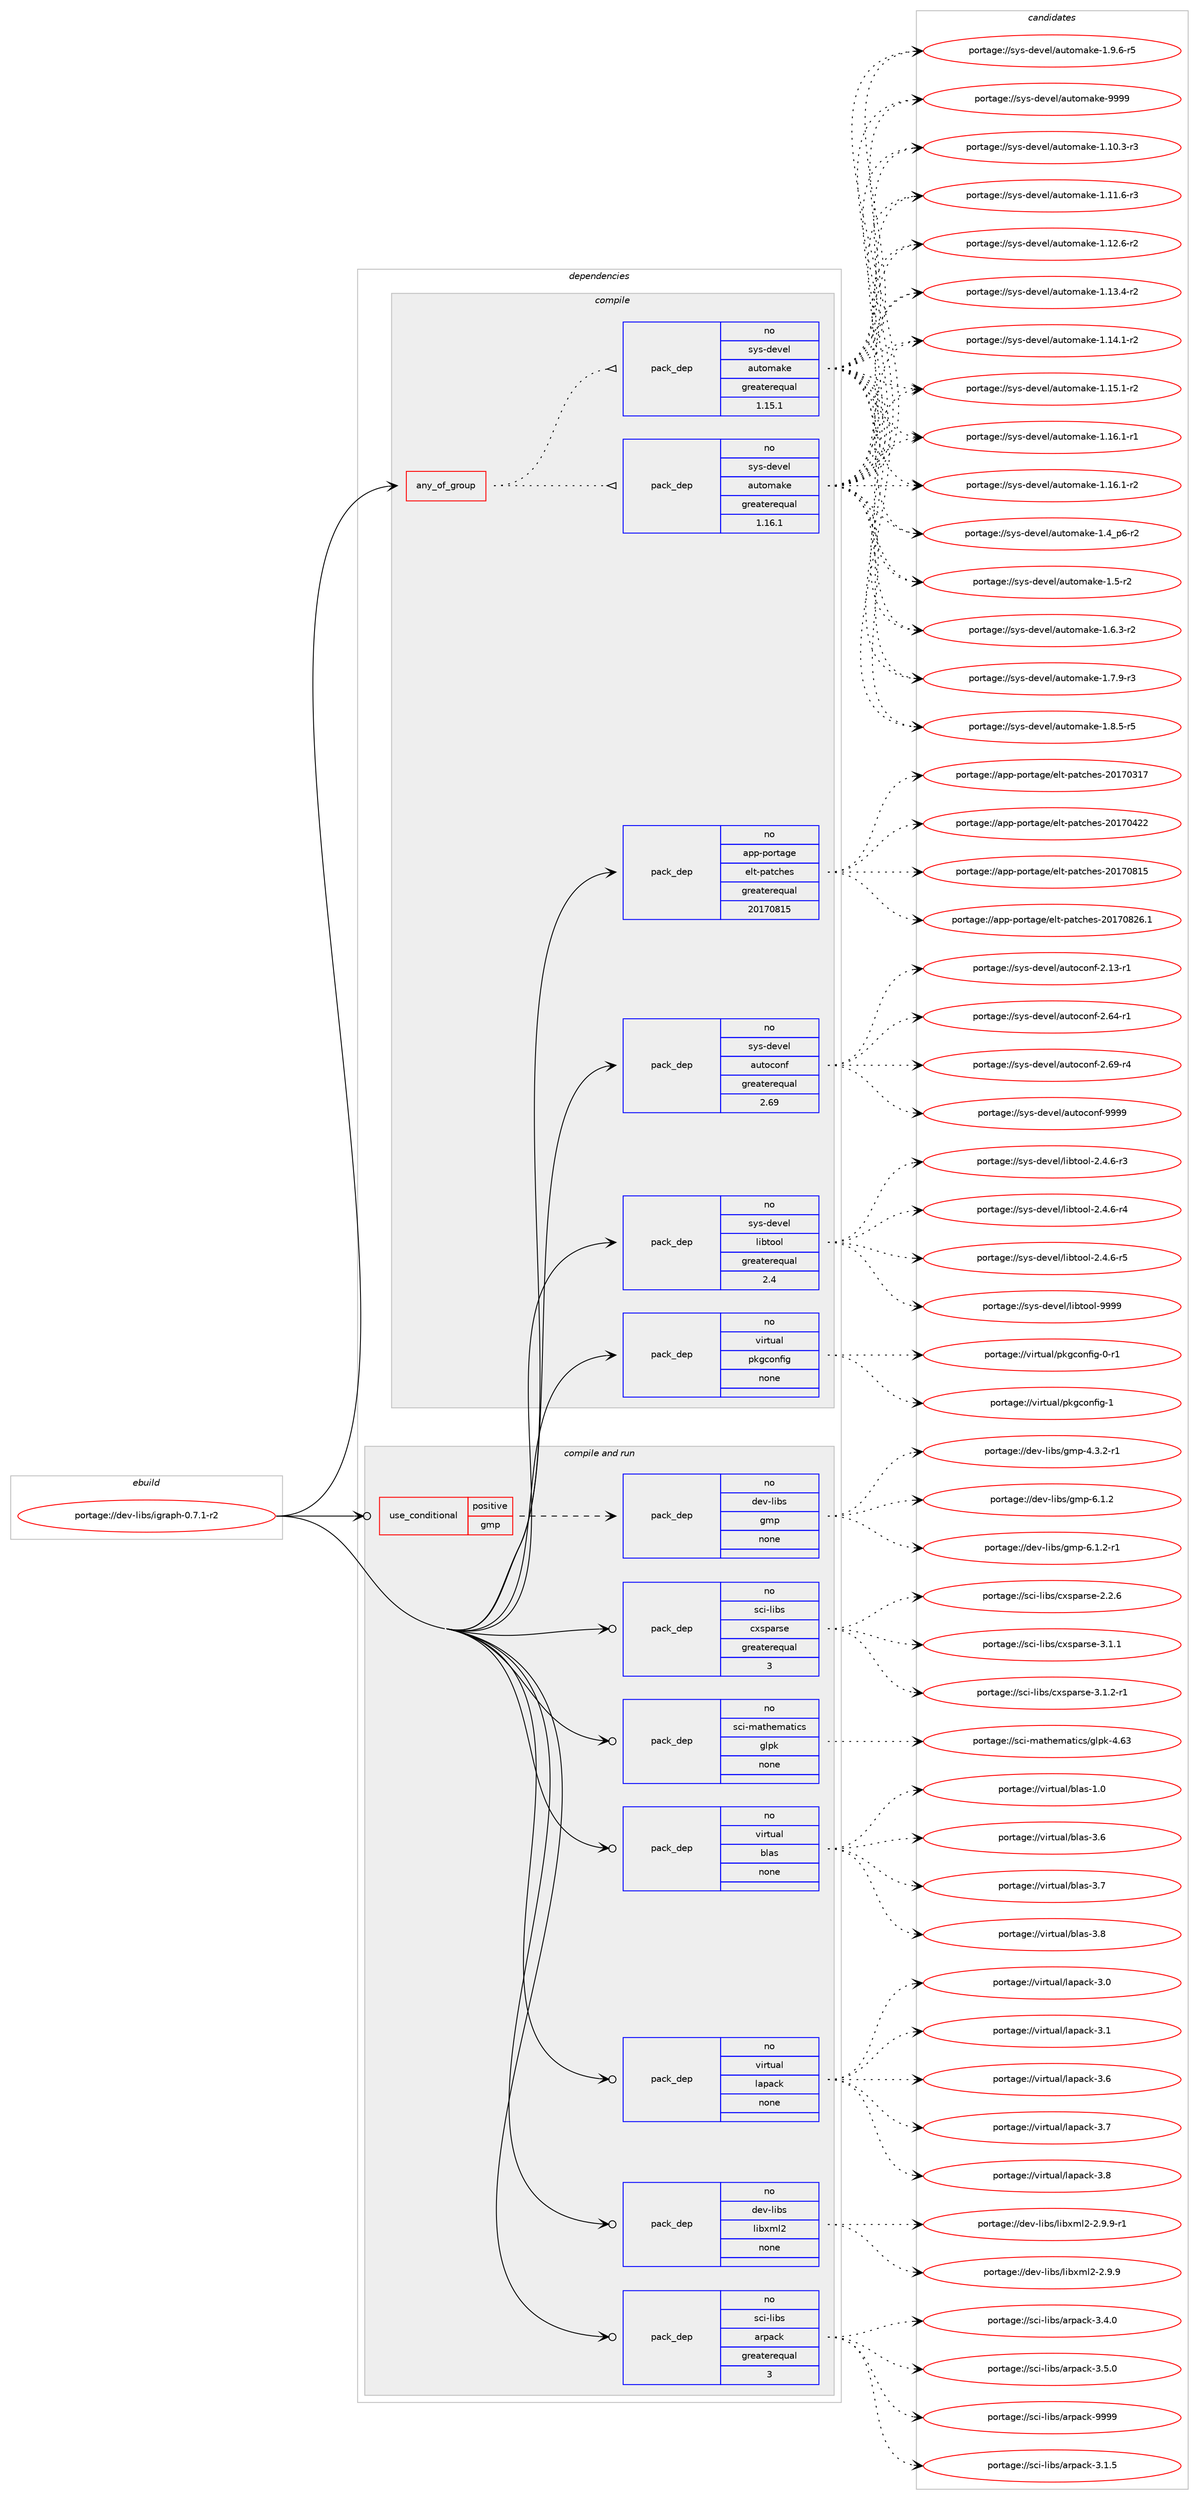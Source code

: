 digraph prolog {

# *************
# Graph options
# *************

newrank=true;
concentrate=true;
compound=true;
graph [rankdir=LR,fontname=Helvetica,fontsize=10,ranksep=1.5];#, ranksep=2.5, nodesep=0.2];
edge  [arrowhead=vee];
node  [fontname=Helvetica,fontsize=10];

# **********
# The ebuild
# **********

subgraph cluster_leftcol {
color=gray;
rank=same;
label=<<i>ebuild</i>>;
id [label="portage://dev-libs/igraph-0.7.1-r2", color=red, width=4, href="../dev-libs/igraph-0.7.1-r2.svg"];
}

# ****************
# The dependencies
# ****************

subgraph cluster_midcol {
color=gray;
label=<<i>dependencies</i>>;
subgraph cluster_compile {
fillcolor="#eeeeee";
style=filled;
label=<<i>compile</i>>;
subgraph any2875 {
dependency99336 [label=<<TABLE BORDER="0" CELLBORDER="1" CELLSPACING="0" CELLPADDING="4"><TR><TD CELLPADDING="10">any_of_group</TD></TR></TABLE>>, shape=none, color=red];subgraph pack75610 {
dependency99337 [label=<<TABLE BORDER="0" CELLBORDER="1" CELLSPACING="0" CELLPADDING="4" WIDTH="220"><TR><TD ROWSPAN="6" CELLPADDING="30">pack_dep</TD></TR><TR><TD WIDTH="110">no</TD></TR><TR><TD>sys-devel</TD></TR><TR><TD>automake</TD></TR><TR><TD>greaterequal</TD></TR><TR><TD>1.16.1</TD></TR></TABLE>>, shape=none, color=blue];
}
dependency99336:e -> dependency99337:w [weight=20,style="dotted",arrowhead="oinv"];
subgraph pack75611 {
dependency99338 [label=<<TABLE BORDER="0" CELLBORDER="1" CELLSPACING="0" CELLPADDING="4" WIDTH="220"><TR><TD ROWSPAN="6" CELLPADDING="30">pack_dep</TD></TR><TR><TD WIDTH="110">no</TD></TR><TR><TD>sys-devel</TD></TR><TR><TD>automake</TD></TR><TR><TD>greaterequal</TD></TR><TR><TD>1.15.1</TD></TR></TABLE>>, shape=none, color=blue];
}
dependency99336:e -> dependency99338:w [weight=20,style="dotted",arrowhead="oinv"];
}
id:e -> dependency99336:w [weight=20,style="solid",arrowhead="vee"];
subgraph pack75612 {
dependency99339 [label=<<TABLE BORDER="0" CELLBORDER="1" CELLSPACING="0" CELLPADDING="4" WIDTH="220"><TR><TD ROWSPAN="6" CELLPADDING="30">pack_dep</TD></TR><TR><TD WIDTH="110">no</TD></TR><TR><TD>app-portage</TD></TR><TR><TD>elt-patches</TD></TR><TR><TD>greaterequal</TD></TR><TR><TD>20170815</TD></TR></TABLE>>, shape=none, color=blue];
}
id:e -> dependency99339:w [weight=20,style="solid",arrowhead="vee"];
subgraph pack75613 {
dependency99340 [label=<<TABLE BORDER="0" CELLBORDER="1" CELLSPACING="0" CELLPADDING="4" WIDTH="220"><TR><TD ROWSPAN="6" CELLPADDING="30">pack_dep</TD></TR><TR><TD WIDTH="110">no</TD></TR><TR><TD>sys-devel</TD></TR><TR><TD>autoconf</TD></TR><TR><TD>greaterequal</TD></TR><TR><TD>2.69</TD></TR></TABLE>>, shape=none, color=blue];
}
id:e -> dependency99340:w [weight=20,style="solid",arrowhead="vee"];
subgraph pack75614 {
dependency99341 [label=<<TABLE BORDER="0" CELLBORDER="1" CELLSPACING="0" CELLPADDING="4" WIDTH="220"><TR><TD ROWSPAN="6" CELLPADDING="30">pack_dep</TD></TR><TR><TD WIDTH="110">no</TD></TR><TR><TD>sys-devel</TD></TR><TR><TD>libtool</TD></TR><TR><TD>greaterequal</TD></TR><TR><TD>2.4</TD></TR></TABLE>>, shape=none, color=blue];
}
id:e -> dependency99341:w [weight=20,style="solid",arrowhead="vee"];
subgraph pack75615 {
dependency99342 [label=<<TABLE BORDER="0" CELLBORDER="1" CELLSPACING="0" CELLPADDING="4" WIDTH="220"><TR><TD ROWSPAN="6" CELLPADDING="30">pack_dep</TD></TR><TR><TD WIDTH="110">no</TD></TR><TR><TD>virtual</TD></TR><TR><TD>pkgconfig</TD></TR><TR><TD>none</TD></TR><TR><TD></TD></TR></TABLE>>, shape=none, color=blue];
}
id:e -> dependency99342:w [weight=20,style="solid",arrowhead="vee"];
}
subgraph cluster_compileandrun {
fillcolor="#eeeeee";
style=filled;
label=<<i>compile and run</i>>;
subgraph cond20792 {
dependency99343 [label=<<TABLE BORDER="0" CELLBORDER="1" CELLSPACING="0" CELLPADDING="4"><TR><TD ROWSPAN="3" CELLPADDING="10">use_conditional</TD></TR><TR><TD>positive</TD></TR><TR><TD>gmp</TD></TR></TABLE>>, shape=none, color=red];
subgraph pack75616 {
dependency99344 [label=<<TABLE BORDER="0" CELLBORDER="1" CELLSPACING="0" CELLPADDING="4" WIDTH="220"><TR><TD ROWSPAN="6" CELLPADDING="30">pack_dep</TD></TR><TR><TD WIDTH="110">no</TD></TR><TR><TD>dev-libs</TD></TR><TR><TD>gmp</TD></TR><TR><TD>none</TD></TR><TR><TD></TD></TR></TABLE>>, shape=none, color=blue];
}
dependency99343:e -> dependency99344:w [weight=20,style="dashed",arrowhead="vee"];
}
id:e -> dependency99343:w [weight=20,style="solid",arrowhead="odotvee"];
subgraph pack75617 {
dependency99345 [label=<<TABLE BORDER="0" CELLBORDER="1" CELLSPACING="0" CELLPADDING="4" WIDTH="220"><TR><TD ROWSPAN="6" CELLPADDING="30">pack_dep</TD></TR><TR><TD WIDTH="110">no</TD></TR><TR><TD>dev-libs</TD></TR><TR><TD>libxml2</TD></TR><TR><TD>none</TD></TR><TR><TD></TD></TR></TABLE>>, shape=none, color=blue];
}
id:e -> dependency99345:w [weight=20,style="solid",arrowhead="odotvee"];
subgraph pack75618 {
dependency99346 [label=<<TABLE BORDER="0" CELLBORDER="1" CELLSPACING="0" CELLPADDING="4" WIDTH="220"><TR><TD ROWSPAN="6" CELLPADDING="30">pack_dep</TD></TR><TR><TD WIDTH="110">no</TD></TR><TR><TD>sci-libs</TD></TR><TR><TD>arpack</TD></TR><TR><TD>greaterequal</TD></TR><TR><TD>3</TD></TR></TABLE>>, shape=none, color=blue];
}
id:e -> dependency99346:w [weight=20,style="solid",arrowhead="odotvee"];
subgraph pack75619 {
dependency99347 [label=<<TABLE BORDER="0" CELLBORDER="1" CELLSPACING="0" CELLPADDING="4" WIDTH="220"><TR><TD ROWSPAN="6" CELLPADDING="30">pack_dep</TD></TR><TR><TD WIDTH="110">no</TD></TR><TR><TD>sci-libs</TD></TR><TR><TD>cxsparse</TD></TR><TR><TD>greaterequal</TD></TR><TR><TD>3</TD></TR></TABLE>>, shape=none, color=blue];
}
id:e -> dependency99347:w [weight=20,style="solid",arrowhead="odotvee"];
subgraph pack75620 {
dependency99348 [label=<<TABLE BORDER="0" CELLBORDER="1" CELLSPACING="0" CELLPADDING="4" WIDTH="220"><TR><TD ROWSPAN="6" CELLPADDING="30">pack_dep</TD></TR><TR><TD WIDTH="110">no</TD></TR><TR><TD>sci-mathematics</TD></TR><TR><TD>glpk</TD></TR><TR><TD>none</TD></TR><TR><TD></TD></TR></TABLE>>, shape=none, color=blue];
}
id:e -> dependency99348:w [weight=20,style="solid",arrowhead="odotvee"];
subgraph pack75621 {
dependency99349 [label=<<TABLE BORDER="0" CELLBORDER="1" CELLSPACING="0" CELLPADDING="4" WIDTH="220"><TR><TD ROWSPAN="6" CELLPADDING="30">pack_dep</TD></TR><TR><TD WIDTH="110">no</TD></TR><TR><TD>virtual</TD></TR><TR><TD>blas</TD></TR><TR><TD>none</TD></TR><TR><TD></TD></TR></TABLE>>, shape=none, color=blue];
}
id:e -> dependency99349:w [weight=20,style="solid",arrowhead="odotvee"];
subgraph pack75622 {
dependency99350 [label=<<TABLE BORDER="0" CELLBORDER="1" CELLSPACING="0" CELLPADDING="4" WIDTH="220"><TR><TD ROWSPAN="6" CELLPADDING="30">pack_dep</TD></TR><TR><TD WIDTH="110">no</TD></TR><TR><TD>virtual</TD></TR><TR><TD>lapack</TD></TR><TR><TD>none</TD></TR><TR><TD></TD></TR></TABLE>>, shape=none, color=blue];
}
id:e -> dependency99350:w [weight=20,style="solid",arrowhead="odotvee"];
}
subgraph cluster_run {
fillcolor="#eeeeee";
style=filled;
label=<<i>run</i>>;
}
}

# **************
# The candidates
# **************

subgraph cluster_choices {
rank=same;
color=gray;
label=<<i>candidates</i>>;

subgraph choice75610 {
color=black;
nodesep=1;
choiceportage11512111545100101118101108479711711611110997107101454946494846514511451 [label="portage://sys-devel/automake-1.10.3-r3", color=red, width=4,href="../sys-devel/automake-1.10.3-r3.svg"];
choiceportage11512111545100101118101108479711711611110997107101454946494946544511451 [label="portage://sys-devel/automake-1.11.6-r3", color=red, width=4,href="../sys-devel/automake-1.11.6-r3.svg"];
choiceportage11512111545100101118101108479711711611110997107101454946495046544511450 [label="portage://sys-devel/automake-1.12.6-r2", color=red, width=4,href="../sys-devel/automake-1.12.6-r2.svg"];
choiceportage11512111545100101118101108479711711611110997107101454946495146524511450 [label="portage://sys-devel/automake-1.13.4-r2", color=red, width=4,href="../sys-devel/automake-1.13.4-r2.svg"];
choiceportage11512111545100101118101108479711711611110997107101454946495246494511450 [label="portage://sys-devel/automake-1.14.1-r2", color=red, width=4,href="../sys-devel/automake-1.14.1-r2.svg"];
choiceportage11512111545100101118101108479711711611110997107101454946495346494511450 [label="portage://sys-devel/automake-1.15.1-r2", color=red, width=4,href="../sys-devel/automake-1.15.1-r2.svg"];
choiceportage11512111545100101118101108479711711611110997107101454946495446494511449 [label="portage://sys-devel/automake-1.16.1-r1", color=red, width=4,href="../sys-devel/automake-1.16.1-r1.svg"];
choiceportage11512111545100101118101108479711711611110997107101454946495446494511450 [label="portage://sys-devel/automake-1.16.1-r2", color=red, width=4,href="../sys-devel/automake-1.16.1-r2.svg"];
choiceportage115121115451001011181011084797117116111109971071014549465295112544511450 [label="portage://sys-devel/automake-1.4_p6-r2", color=red, width=4,href="../sys-devel/automake-1.4_p6-r2.svg"];
choiceportage11512111545100101118101108479711711611110997107101454946534511450 [label="portage://sys-devel/automake-1.5-r2", color=red, width=4,href="../sys-devel/automake-1.5-r2.svg"];
choiceportage115121115451001011181011084797117116111109971071014549465446514511450 [label="portage://sys-devel/automake-1.6.3-r2", color=red, width=4,href="../sys-devel/automake-1.6.3-r2.svg"];
choiceportage115121115451001011181011084797117116111109971071014549465546574511451 [label="portage://sys-devel/automake-1.7.9-r3", color=red, width=4,href="../sys-devel/automake-1.7.9-r3.svg"];
choiceportage115121115451001011181011084797117116111109971071014549465646534511453 [label="portage://sys-devel/automake-1.8.5-r5", color=red, width=4,href="../sys-devel/automake-1.8.5-r5.svg"];
choiceportage115121115451001011181011084797117116111109971071014549465746544511453 [label="portage://sys-devel/automake-1.9.6-r5", color=red, width=4,href="../sys-devel/automake-1.9.6-r5.svg"];
choiceportage115121115451001011181011084797117116111109971071014557575757 [label="portage://sys-devel/automake-9999", color=red, width=4,href="../sys-devel/automake-9999.svg"];
dependency99337:e -> choiceportage11512111545100101118101108479711711611110997107101454946494846514511451:w [style=dotted,weight="100"];
dependency99337:e -> choiceportage11512111545100101118101108479711711611110997107101454946494946544511451:w [style=dotted,weight="100"];
dependency99337:e -> choiceportage11512111545100101118101108479711711611110997107101454946495046544511450:w [style=dotted,weight="100"];
dependency99337:e -> choiceportage11512111545100101118101108479711711611110997107101454946495146524511450:w [style=dotted,weight="100"];
dependency99337:e -> choiceportage11512111545100101118101108479711711611110997107101454946495246494511450:w [style=dotted,weight="100"];
dependency99337:e -> choiceportage11512111545100101118101108479711711611110997107101454946495346494511450:w [style=dotted,weight="100"];
dependency99337:e -> choiceportage11512111545100101118101108479711711611110997107101454946495446494511449:w [style=dotted,weight="100"];
dependency99337:e -> choiceportage11512111545100101118101108479711711611110997107101454946495446494511450:w [style=dotted,weight="100"];
dependency99337:e -> choiceportage115121115451001011181011084797117116111109971071014549465295112544511450:w [style=dotted,weight="100"];
dependency99337:e -> choiceportage11512111545100101118101108479711711611110997107101454946534511450:w [style=dotted,weight="100"];
dependency99337:e -> choiceportage115121115451001011181011084797117116111109971071014549465446514511450:w [style=dotted,weight="100"];
dependency99337:e -> choiceportage115121115451001011181011084797117116111109971071014549465546574511451:w [style=dotted,weight="100"];
dependency99337:e -> choiceportage115121115451001011181011084797117116111109971071014549465646534511453:w [style=dotted,weight="100"];
dependency99337:e -> choiceportage115121115451001011181011084797117116111109971071014549465746544511453:w [style=dotted,weight="100"];
dependency99337:e -> choiceportage115121115451001011181011084797117116111109971071014557575757:w [style=dotted,weight="100"];
}
subgraph choice75611 {
color=black;
nodesep=1;
choiceportage11512111545100101118101108479711711611110997107101454946494846514511451 [label="portage://sys-devel/automake-1.10.3-r3", color=red, width=4,href="../sys-devel/automake-1.10.3-r3.svg"];
choiceportage11512111545100101118101108479711711611110997107101454946494946544511451 [label="portage://sys-devel/automake-1.11.6-r3", color=red, width=4,href="../sys-devel/automake-1.11.6-r3.svg"];
choiceportage11512111545100101118101108479711711611110997107101454946495046544511450 [label="portage://sys-devel/automake-1.12.6-r2", color=red, width=4,href="../sys-devel/automake-1.12.6-r2.svg"];
choiceportage11512111545100101118101108479711711611110997107101454946495146524511450 [label="portage://sys-devel/automake-1.13.4-r2", color=red, width=4,href="../sys-devel/automake-1.13.4-r2.svg"];
choiceportage11512111545100101118101108479711711611110997107101454946495246494511450 [label="portage://sys-devel/automake-1.14.1-r2", color=red, width=4,href="../sys-devel/automake-1.14.1-r2.svg"];
choiceportage11512111545100101118101108479711711611110997107101454946495346494511450 [label="portage://sys-devel/automake-1.15.1-r2", color=red, width=4,href="../sys-devel/automake-1.15.1-r2.svg"];
choiceportage11512111545100101118101108479711711611110997107101454946495446494511449 [label="portage://sys-devel/automake-1.16.1-r1", color=red, width=4,href="../sys-devel/automake-1.16.1-r1.svg"];
choiceportage11512111545100101118101108479711711611110997107101454946495446494511450 [label="portage://sys-devel/automake-1.16.1-r2", color=red, width=4,href="../sys-devel/automake-1.16.1-r2.svg"];
choiceportage115121115451001011181011084797117116111109971071014549465295112544511450 [label="portage://sys-devel/automake-1.4_p6-r2", color=red, width=4,href="../sys-devel/automake-1.4_p6-r2.svg"];
choiceportage11512111545100101118101108479711711611110997107101454946534511450 [label="portage://sys-devel/automake-1.5-r2", color=red, width=4,href="../sys-devel/automake-1.5-r2.svg"];
choiceportage115121115451001011181011084797117116111109971071014549465446514511450 [label="portage://sys-devel/automake-1.6.3-r2", color=red, width=4,href="../sys-devel/automake-1.6.3-r2.svg"];
choiceportage115121115451001011181011084797117116111109971071014549465546574511451 [label="portage://sys-devel/automake-1.7.9-r3", color=red, width=4,href="../sys-devel/automake-1.7.9-r3.svg"];
choiceportage115121115451001011181011084797117116111109971071014549465646534511453 [label="portage://sys-devel/automake-1.8.5-r5", color=red, width=4,href="../sys-devel/automake-1.8.5-r5.svg"];
choiceportage115121115451001011181011084797117116111109971071014549465746544511453 [label="portage://sys-devel/automake-1.9.6-r5", color=red, width=4,href="../sys-devel/automake-1.9.6-r5.svg"];
choiceportage115121115451001011181011084797117116111109971071014557575757 [label="portage://sys-devel/automake-9999", color=red, width=4,href="../sys-devel/automake-9999.svg"];
dependency99338:e -> choiceportage11512111545100101118101108479711711611110997107101454946494846514511451:w [style=dotted,weight="100"];
dependency99338:e -> choiceportage11512111545100101118101108479711711611110997107101454946494946544511451:w [style=dotted,weight="100"];
dependency99338:e -> choiceportage11512111545100101118101108479711711611110997107101454946495046544511450:w [style=dotted,weight="100"];
dependency99338:e -> choiceportage11512111545100101118101108479711711611110997107101454946495146524511450:w [style=dotted,weight="100"];
dependency99338:e -> choiceportage11512111545100101118101108479711711611110997107101454946495246494511450:w [style=dotted,weight="100"];
dependency99338:e -> choiceportage11512111545100101118101108479711711611110997107101454946495346494511450:w [style=dotted,weight="100"];
dependency99338:e -> choiceportage11512111545100101118101108479711711611110997107101454946495446494511449:w [style=dotted,weight="100"];
dependency99338:e -> choiceportage11512111545100101118101108479711711611110997107101454946495446494511450:w [style=dotted,weight="100"];
dependency99338:e -> choiceportage115121115451001011181011084797117116111109971071014549465295112544511450:w [style=dotted,weight="100"];
dependency99338:e -> choiceportage11512111545100101118101108479711711611110997107101454946534511450:w [style=dotted,weight="100"];
dependency99338:e -> choiceportage115121115451001011181011084797117116111109971071014549465446514511450:w [style=dotted,weight="100"];
dependency99338:e -> choiceportage115121115451001011181011084797117116111109971071014549465546574511451:w [style=dotted,weight="100"];
dependency99338:e -> choiceportage115121115451001011181011084797117116111109971071014549465646534511453:w [style=dotted,weight="100"];
dependency99338:e -> choiceportage115121115451001011181011084797117116111109971071014549465746544511453:w [style=dotted,weight="100"];
dependency99338:e -> choiceportage115121115451001011181011084797117116111109971071014557575757:w [style=dotted,weight="100"];
}
subgraph choice75612 {
color=black;
nodesep=1;
choiceportage97112112451121111141169710310147101108116451129711699104101115455048495548514955 [label="portage://app-portage/elt-patches-20170317", color=red, width=4,href="../app-portage/elt-patches-20170317.svg"];
choiceportage97112112451121111141169710310147101108116451129711699104101115455048495548525050 [label="portage://app-portage/elt-patches-20170422", color=red, width=4,href="../app-portage/elt-patches-20170422.svg"];
choiceportage97112112451121111141169710310147101108116451129711699104101115455048495548564953 [label="portage://app-portage/elt-patches-20170815", color=red, width=4,href="../app-portage/elt-patches-20170815.svg"];
choiceportage971121124511211111411697103101471011081164511297116991041011154550484955485650544649 [label="portage://app-portage/elt-patches-20170826.1", color=red, width=4,href="../app-portage/elt-patches-20170826.1.svg"];
dependency99339:e -> choiceportage97112112451121111141169710310147101108116451129711699104101115455048495548514955:w [style=dotted,weight="100"];
dependency99339:e -> choiceportage97112112451121111141169710310147101108116451129711699104101115455048495548525050:w [style=dotted,weight="100"];
dependency99339:e -> choiceportage97112112451121111141169710310147101108116451129711699104101115455048495548564953:w [style=dotted,weight="100"];
dependency99339:e -> choiceportage971121124511211111411697103101471011081164511297116991041011154550484955485650544649:w [style=dotted,weight="100"];
}
subgraph choice75613 {
color=black;
nodesep=1;
choiceportage1151211154510010111810110847971171161119911111010245504649514511449 [label="portage://sys-devel/autoconf-2.13-r1", color=red, width=4,href="../sys-devel/autoconf-2.13-r1.svg"];
choiceportage1151211154510010111810110847971171161119911111010245504654524511449 [label="portage://sys-devel/autoconf-2.64-r1", color=red, width=4,href="../sys-devel/autoconf-2.64-r1.svg"];
choiceportage1151211154510010111810110847971171161119911111010245504654574511452 [label="portage://sys-devel/autoconf-2.69-r4", color=red, width=4,href="../sys-devel/autoconf-2.69-r4.svg"];
choiceportage115121115451001011181011084797117116111991111101024557575757 [label="portage://sys-devel/autoconf-9999", color=red, width=4,href="../sys-devel/autoconf-9999.svg"];
dependency99340:e -> choiceportage1151211154510010111810110847971171161119911111010245504649514511449:w [style=dotted,weight="100"];
dependency99340:e -> choiceportage1151211154510010111810110847971171161119911111010245504654524511449:w [style=dotted,weight="100"];
dependency99340:e -> choiceportage1151211154510010111810110847971171161119911111010245504654574511452:w [style=dotted,weight="100"];
dependency99340:e -> choiceportage115121115451001011181011084797117116111991111101024557575757:w [style=dotted,weight="100"];
}
subgraph choice75614 {
color=black;
nodesep=1;
choiceportage1151211154510010111810110847108105981161111111084550465246544511451 [label="portage://sys-devel/libtool-2.4.6-r3", color=red, width=4,href="../sys-devel/libtool-2.4.6-r3.svg"];
choiceportage1151211154510010111810110847108105981161111111084550465246544511452 [label="portage://sys-devel/libtool-2.4.6-r4", color=red, width=4,href="../sys-devel/libtool-2.4.6-r4.svg"];
choiceportage1151211154510010111810110847108105981161111111084550465246544511453 [label="portage://sys-devel/libtool-2.4.6-r5", color=red, width=4,href="../sys-devel/libtool-2.4.6-r5.svg"];
choiceportage1151211154510010111810110847108105981161111111084557575757 [label="portage://sys-devel/libtool-9999", color=red, width=4,href="../sys-devel/libtool-9999.svg"];
dependency99341:e -> choiceportage1151211154510010111810110847108105981161111111084550465246544511451:w [style=dotted,weight="100"];
dependency99341:e -> choiceportage1151211154510010111810110847108105981161111111084550465246544511452:w [style=dotted,weight="100"];
dependency99341:e -> choiceportage1151211154510010111810110847108105981161111111084550465246544511453:w [style=dotted,weight="100"];
dependency99341:e -> choiceportage1151211154510010111810110847108105981161111111084557575757:w [style=dotted,weight="100"];
}
subgraph choice75615 {
color=black;
nodesep=1;
choiceportage11810511411611797108471121071039911111010210510345484511449 [label="portage://virtual/pkgconfig-0-r1", color=red, width=4,href="../virtual/pkgconfig-0-r1.svg"];
choiceportage1181051141161179710847112107103991111101021051034549 [label="portage://virtual/pkgconfig-1", color=red, width=4,href="../virtual/pkgconfig-1.svg"];
dependency99342:e -> choiceportage11810511411611797108471121071039911111010210510345484511449:w [style=dotted,weight="100"];
dependency99342:e -> choiceportage1181051141161179710847112107103991111101021051034549:w [style=dotted,weight="100"];
}
subgraph choice75616 {
color=black;
nodesep=1;
choiceportage1001011184510810598115471031091124552465146504511449 [label="portage://dev-libs/gmp-4.3.2-r1", color=red, width=4,href="../dev-libs/gmp-4.3.2-r1.svg"];
choiceportage100101118451081059811547103109112455446494650 [label="portage://dev-libs/gmp-6.1.2", color=red, width=4,href="../dev-libs/gmp-6.1.2.svg"];
choiceportage1001011184510810598115471031091124554464946504511449 [label="portage://dev-libs/gmp-6.1.2-r1", color=red, width=4,href="../dev-libs/gmp-6.1.2-r1.svg"];
dependency99344:e -> choiceportage1001011184510810598115471031091124552465146504511449:w [style=dotted,weight="100"];
dependency99344:e -> choiceportage100101118451081059811547103109112455446494650:w [style=dotted,weight="100"];
dependency99344:e -> choiceportage1001011184510810598115471031091124554464946504511449:w [style=dotted,weight="100"];
}
subgraph choice75617 {
color=black;
nodesep=1;
choiceportage1001011184510810598115471081059812010910850455046574657 [label="portage://dev-libs/libxml2-2.9.9", color=red, width=4,href="../dev-libs/libxml2-2.9.9.svg"];
choiceportage10010111845108105981154710810598120109108504550465746574511449 [label="portage://dev-libs/libxml2-2.9.9-r1", color=red, width=4,href="../dev-libs/libxml2-2.9.9-r1.svg"];
dependency99345:e -> choiceportage1001011184510810598115471081059812010910850455046574657:w [style=dotted,weight="100"];
dependency99345:e -> choiceportage10010111845108105981154710810598120109108504550465746574511449:w [style=dotted,weight="100"];
}
subgraph choice75618 {
color=black;
nodesep=1;
choiceportage11599105451081059811547971141129799107455146494653 [label="portage://sci-libs/arpack-3.1.5", color=red, width=4,href="../sci-libs/arpack-3.1.5.svg"];
choiceportage11599105451081059811547971141129799107455146524648 [label="portage://sci-libs/arpack-3.4.0", color=red, width=4,href="../sci-libs/arpack-3.4.0.svg"];
choiceportage11599105451081059811547971141129799107455146534648 [label="portage://sci-libs/arpack-3.5.0", color=red, width=4,href="../sci-libs/arpack-3.5.0.svg"];
choiceportage115991054510810598115479711411297991074557575757 [label="portage://sci-libs/arpack-9999", color=red, width=4,href="../sci-libs/arpack-9999.svg"];
dependency99346:e -> choiceportage11599105451081059811547971141129799107455146494653:w [style=dotted,weight="100"];
dependency99346:e -> choiceportage11599105451081059811547971141129799107455146524648:w [style=dotted,weight="100"];
dependency99346:e -> choiceportage11599105451081059811547971141129799107455146534648:w [style=dotted,weight="100"];
dependency99346:e -> choiceportage115991054510810598115479711411297991074557575757:w [style=dotted,weight="100"];
}
subgraph choice75619 {
color=black;
nodesep=1;
choiceportage115991054510810598115479912011511297114115101455046504654 [label="portage://sci-libs/cxsparse-2.2.6", color=red, width=4,href="../sci-libs/cxsparse-2.2.6.svg"];
choiceportage115991054510810598115479912011511297114115101455146494649 [label="portage://sci-libs/cxsparse-3.1.1", color=red, width=4,href="../sci-libs/cxsparse-3.1.1.svg"];
choiceportage1159910545108105981154799120115112971141151014551464946504511449 [label="portage://sci-libs/cxsparse-3.1.2-r1", color=red, width=4,href="../sci-libs/cxsparse-3.1.2-r1.svg"];
dependency99347:e -> choiceportage115991054510810598115479912011511297114115101455046504654:w [style=dotted,weight="100"];
dependency99347:e -> choiceportage115991054510810598115479912011511297114115101455146494649:w [style=dotted,weight="100"];
dependency99347:e -> choiceportage1159910545108105981154799120115112971141151014551464946504511449:w [style=dotted,weight="100"];
}
subgraph choice75620 {
color=black;
nodesep=1;
choiceportage1159910545109971161041011099711610599115471031081121074552465451 [label="portage://sci-mathematics/glpk-4.63", color=red, width=4,href="../sci-mathematics/glpk-4.63.svg"];
dependency99348:e -> choiceportage1159910545109971161041011099711610599115471031081121074552465451:w [style=dotted,weight="100"];
}
subgraph choice75621 {
color=black;
nodesep=1;
choiceportage1181051141161179710847981089711545494648 [label="portage://virtual/blas-1.0", color=red, width=4,href="../virtual/blas-1.0.svg"];
choiceportage1181051141161179710847981089711545514654 [label="portage://virtual/blas-3.6", color=red, width=4,href="../virtual/blas-3.6.svg"];
choiceportage1181051141161179710847981089711545514655 [label="portage://virtual/blas-3.7", color=red, width=4,href="../virtual/blas-3.7.svg"];
choiceportage1181051141161179710847981089711545514656 [label="portage://virtual/blas-3.8", color=red, width=4,href="../virtual/blas-3.8.svg"];
dependency99349:e -> choiceportage1181051141161179710847981089711545494648:w [style=dotted,weight="100"];
dependency99349:e -> choiceportage1181051141161179710847981089711545514654:w [style=dotted,weight="100"];
dependency99349:e -> choiceportage1181051141161179710847981089711545514655:w [style=dotted,weight="100"];
dependency99349:e -> choiceportage1181051141161179710847981089711545514656:w [style=dotted,weight="100"];
}
subgraph choice75622 {
color=black;
nodesep=1;
choiceportage118105114116117971084710897112979910745514648 [label="portage://virtual/lapack-3.0", color=red, width=4,href="../virtual/lapack-3.0.svg"];
choiceportage118105114116117971084710897112979910745514649 [label="portage://virtual/lapack-3.1", color=red, width=4,href="../virtual/lapack-3.1.svg"];
choiceportage118105114116117971084710897112979910745514654 [label="portage://virtual/lapack-3.6", color=red, width=4,href="../virtual/lapack-3.6.svg"];
choiceportage118105114116117971084710897112979910745514655 [label="portage://virtual/lapack-3.7", color=red, width=4,href="../virtual/lapack-3.7.svg"];
choiceportage118105114116117971084710897112979910745514656 [label="portage://virtual/lapack-3.8", color=red, width=4,href="../virtual/lapack-3.8.svg"];
dependency99350:e -> choiceportage118105114116117971084710897112979910745514648:w [style=dotted,weight="100"];
dependency99350:e -> choiceportage118105114116117971084710897112979910745514649:w [style=dotted,weight="100"];
dependency99350:e -> choiceportage118105114116117971084710897112979910745514654:w [style=dotted,weight="100"];
dependency99350:e -> choiceportage118105114116117971084710897112979910745514655:w [style=dotted,weight="100"];
dependency99350:e -> choiceportage118105114116117971084710897112979910745514656:w [style=dotted,weight="100"];
}
}

}

